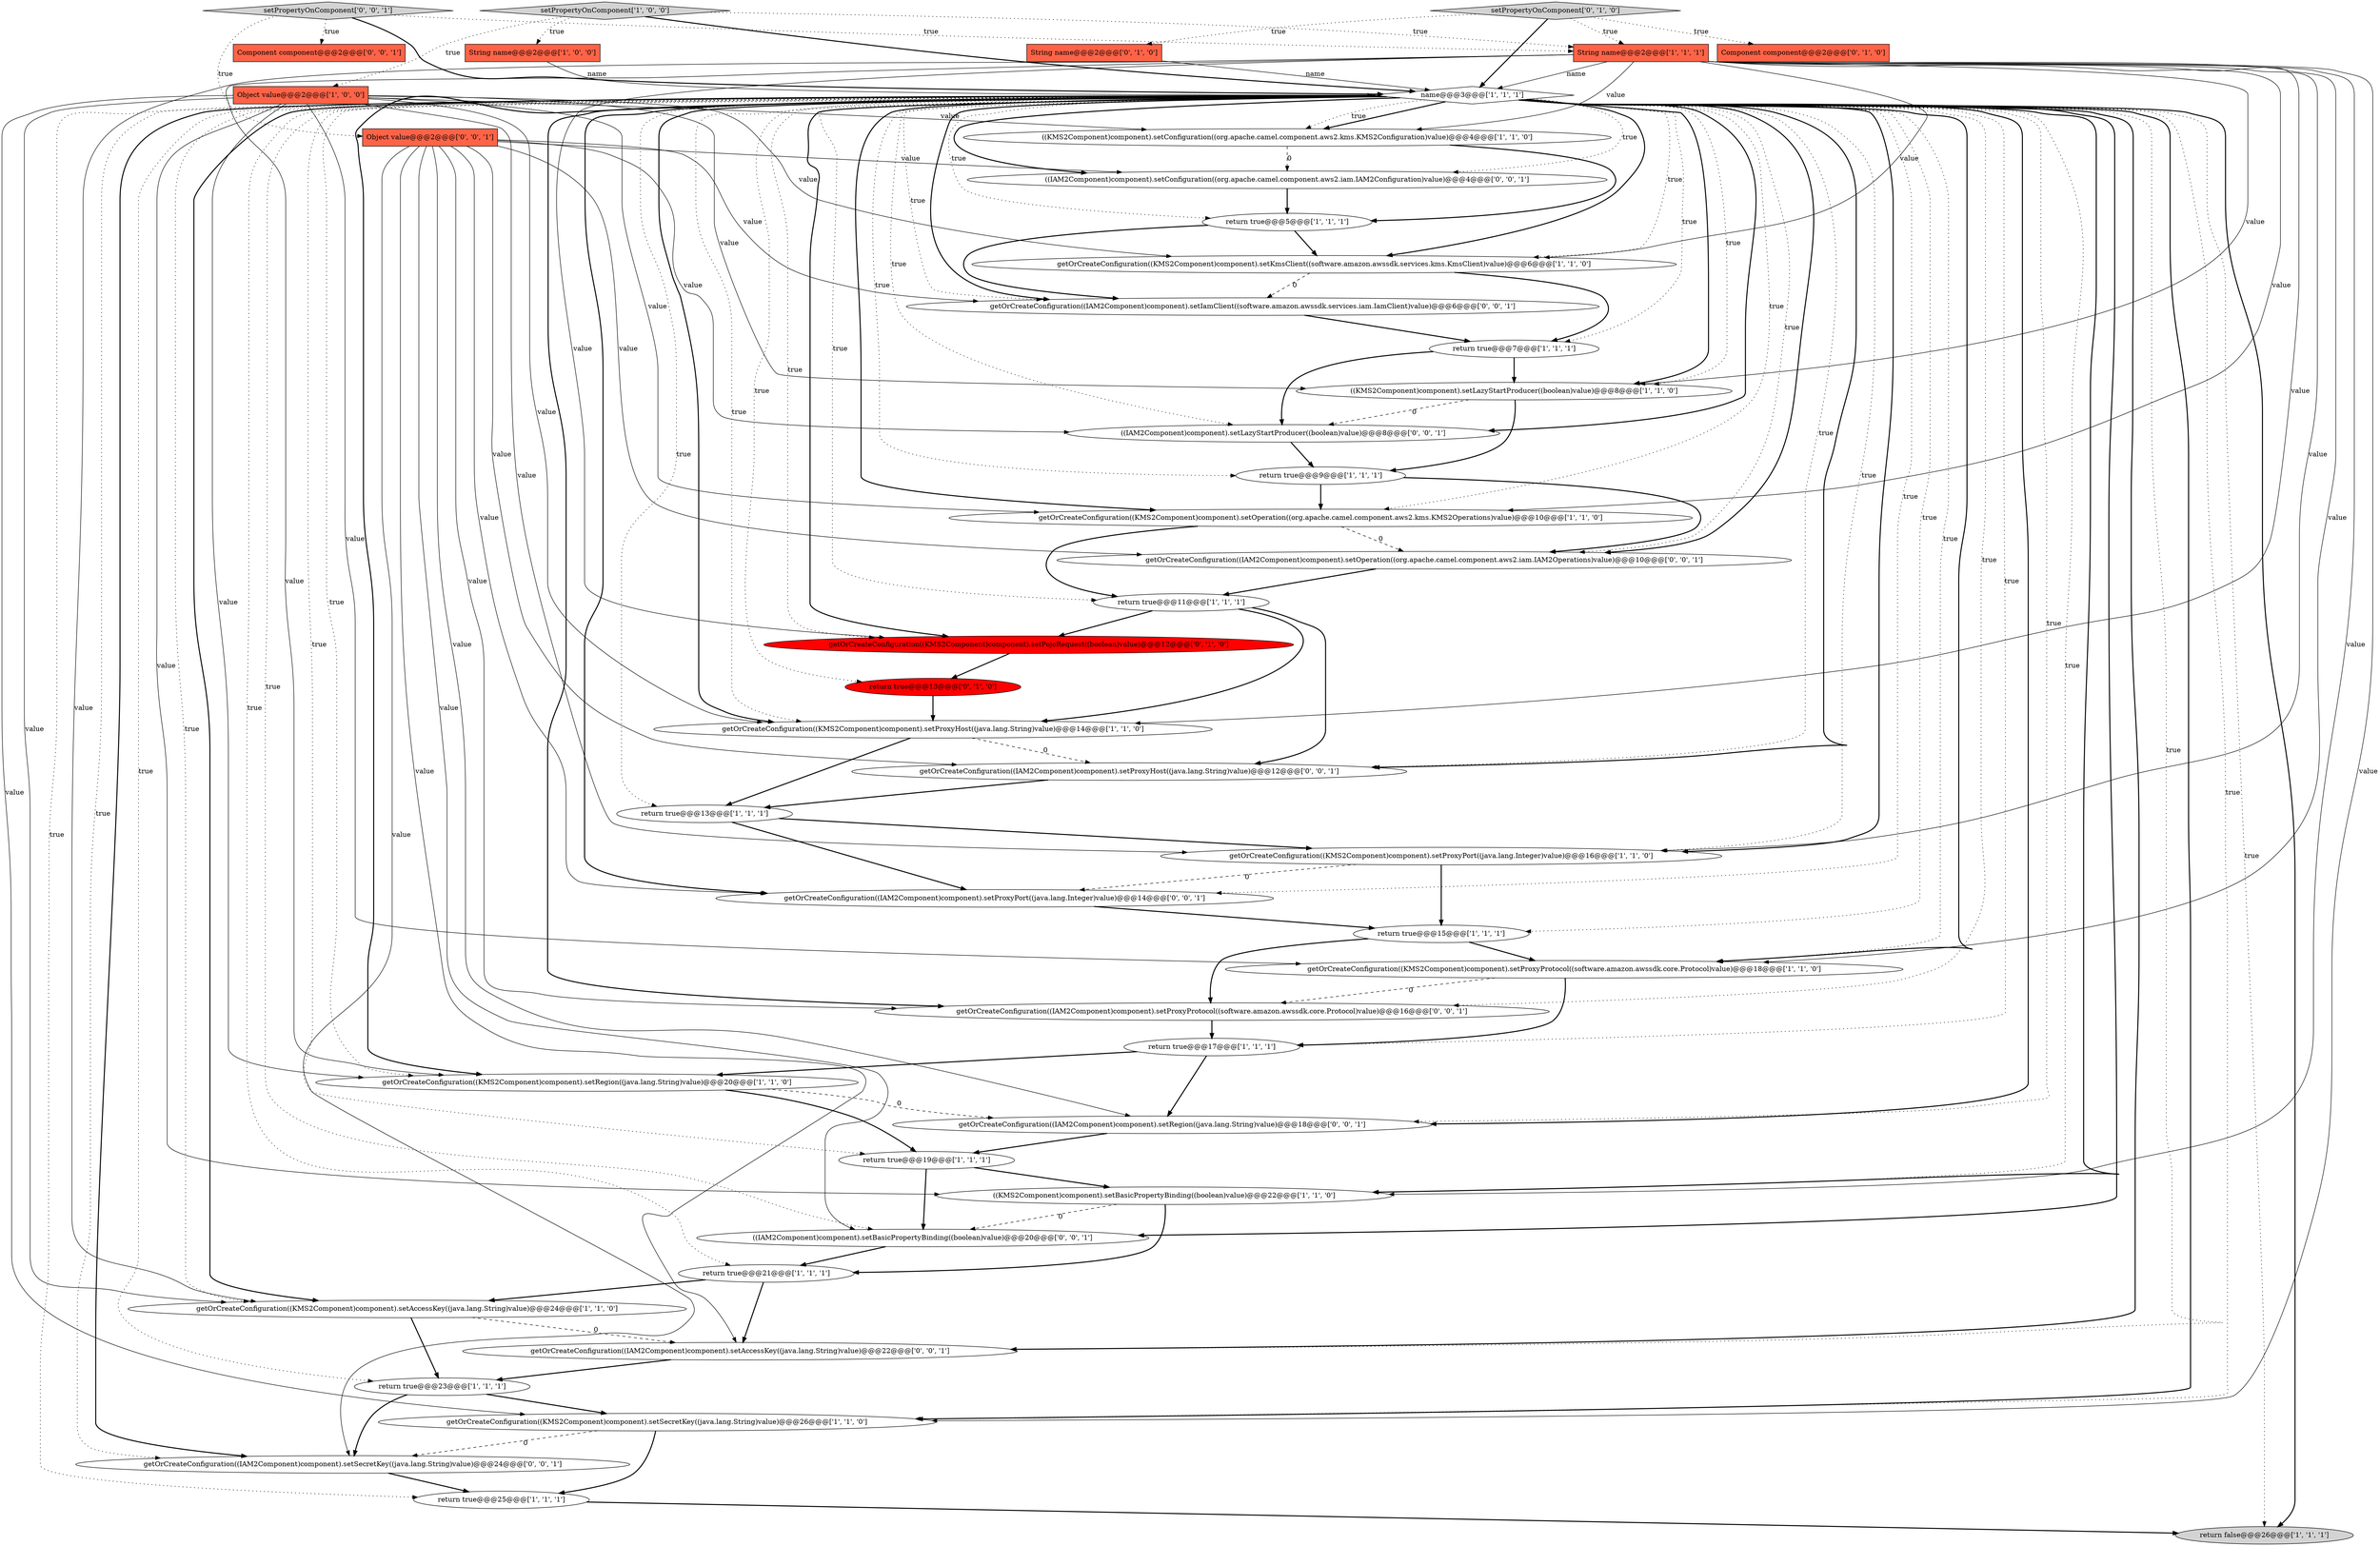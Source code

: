 digraph {
25 [style = filled, label = "getOrCreateConfiguration((KMS2Component)component).setKmsClient((software.amazon.awssdk.services.kms.KmsClient)value)@@@6@@@['1', '1', '0']", fillcolor = white, shape = ellipse image = "AAA0AAABBB1BBB"];
28 [style = filled, label = "setPropertyOnComponent['0', '1', '0']", fillcolor = lightgray, shape = diamond image = "AAA0AAABBB2BBB"];
30 [style = filled, label = "String name@@@2@@@['0', '1', '0']", fillcolor = tomato, shape = box image = "AAA0AAABBB2BBB"];
18 [style = filled, label = "return true@@@13@@@['1', '1', '1']", fillcolor = white, shape = ellipse image = "AAA0AAABBB1BBB"];
24 [style = filled, label = "((KMS2Component)component).setLazyStartProducer((boolean)value)@@@8@@@['1', '1', '0']", fillcolor = white, shape = ellipse image = "AAA0AAABBB1BBB"];
7 [style = filled, label = "((KMS2Component)component).setBasicPropertyBinding((boolean)value)@@@22@@@['1', '1', '0']", fillcolor = white, shape = ellipse image = "AAA0AAABBB1BBB"];
23 [style = filled, label = "getOrCreateConfiguration((KMS2Component)component).setSecretKey((java.lang.String)value)@@@26@@@['1', '1', '0']", fillcolor = white, shape = ellipse image = "AAA0AAABBB1BBB"];
35 [style = filled, label = "getOrCreateConfiguration((IAM2Component)component).setProxyHost((java.lang.String)value)@@@12@@@['0', '0', '1']", fillcolor = white, shape = ellipse image = "AAA0AAABBB3BBB"];
9 [style = filled, label = "return true@@@21@@@['1', '1', '1']", fillcolor = white, shape = ellipse image = "AAA0AAABBB1BBB"];
4 [style = filled, label = "((KMS2Component)component).setConfiguration((org.apache.camel.component.aws2.kms.KMS2Configuration)value)@@@4@@@['1', '1', '0']", fillcolor = white, shape = ellipse image = "AAA0AAABBB1BBB"];
27 [style = filled, label = "return true@@@11@@@['1', '1', '1']", fillcolor = white, shape = ellipse image = "AAA0AAABBB1BBB"];
10 [style = filled, label = "getOrCreateConfiguration((KMS2Component)component).setOperation((org.apache.camel.component.aws2.kms.KMS2Operations)value)@@@10@@@['1', '1', '0']", fillcolor = white, shape = ellipse image = "AAA0AAABBB1BBB"];
20 [style = filled, label = "return true@@@17@@@['1', '1', '1']", fillcolor = white, shape = ellipse image = "AAA0AAABBB1BBB"];
16 [style = filled, label = "return true@@@7@@@['1', '1', '1']", fillcolor = white, shape = ellipse image = "AAA0AAABBB1BBB"];
17 [style = filled, label = "return false@@@26@@@['1', '1', '1']", fillcolor = lightgray, shape = ellipse image = "AAA0AAABBB1BBB"];
22 [style = filled, label = "return true@@@19@@@['1', '1', '1']", fillcolor = white, shape = ellipse image = "AAA0AAABBB1BBB"];
32 [style = filled, label = "getOrCreateConfiguration((KMS2Component)component).setPojoRequest((boolean)value)@@@12@@@['0', '1', '0']", fillcolor = red, shape = ellipse image = "AAA1AAABBB2BBB"];
11 [style = filled, label = "getOrCreateConfiguration((KMS2Component)component).setProxyHost((java.lang.String)value)@@@14@@@['1', '1', '0']", fillcolor = white, shape = ellipse image = "AAA0AAABBB1BBB"];
6 [style = filled, label = "return true@@@5@@@['1', '1', '1']", fillcolor = white, shape = ellipse image = "AAA0AAABBB1BBB"];
37 [style = filled, label = "getOrCreateConfiguration((IAM2Component)component).setAccessKey((java.lang.String)value)@@@22@@@['0', '0', '1']", fillcolor = white, shape = ellipse image = "AAA0AAABBB3BBB"];
41 [style = filled, label = "Object value@@@2@@@['0', '0', '1']", fillcolor = tomato, shape = box image = "AAA0AAABBB3BBB"];
21 [style = filled, label = "Object value@@@2@@@['1', '0', '0']", fillcolor = tomato, shape = box image = "AAA0AAABBB1BBB"];
12 [style = filled, label = "getOrCreateConfiguration((KMS2Component)component).setProxyPort((java.lang.Integer)value)@@@16@@@['1', '1', '0']", fillcolor = white, shape = ellipse image = "AAA0AAABBB1BBB"];
13 [style = filled, label = "return true@@@15@@@['1', '1', '1']", fillcolor = white, shape = ellipse image = "AAA0AAABBB1BBB"];
44 [style = filled, label = "getOrCreateConfiguration((IAM2Component)component).setProxyPort((java.lang.Integer)value)@@@14@@@['0', '0', '1']", fillcolor = white, shape = ellipse image = "AAA0AAABBB3BBB"];
36 [style = filled, label = "getOrCreateConfiguration((IAM2Component)component).setRegion((java.lang.String)value)@@@18@@@['0', '0', '1']", fillcolor = white, shape = ellipse image = "AAA0AAABBB3BBB"];
26 [style = filled, label = "String name@@@2@@@['1', '1', '1']", fillcolor = tomato, shape = box image = "AAA0AAABBB1BBB"];
8 [style = filled, label = "String name@@@2@@@['1', '0', '0']", fillcolor = tomato, shape = box image = "AAA0AAABBB1BBB"];
3 [style = filled, label = "name@@@3@@@['1', '1', '1']", fillcolor = white, shape = diamond image = "AAA0AAABBB1BBB"];
1 [style = filled, label = "return true@@@25@@@['1', '1', '1']", fillcolor = white, shape = ellipse image = "AAA0AAABBB1BBB"];
40 [style = filled, label = "getOrCreateConfiguration((IAM2Component)component).setSecretKey((java.lang.String)value)@@@24@@@['0', '0', '1']", fillcolor = white, shape = ellipse image = "AAA0AAABBB3BBB"];
0 [style = filled, label = "getOrCreateConfiguration((KMS2Component)component).setProxyProtocol((software.amazon.awssdk.core.Protocol)value)@@@18@@@['1', '1', '0']", fillcolor = white, shape = ellipse image = "AAA0AAABBB1BBB"];
14 [style = filled, label = "getOrCreateConfiguration((KMS2Component)component).setAccessKey((java.lang.String)value)@@@24@@@['1', '1', '0']", fillcolor = white, shape = ellipse image = "AAA0AAABBB1BBB"];
19 [style = filled, label = "return true@@@23@@@['1', '1', '1']", fillcolor = white, shape = ellipse image = "AAA0AAABBB1BBB"];
34 [style = filled, label = "getOrCreateConfiguration((IAM2Component)component).setIamClient((software.amazon.awssdk.services.iam.IamClient)value)@@@6@@@['0', '0', '1']", fillcolor = white, shape = ellipse image = "AAA0AAABBB3BBB"];
33 [style = filled, label = "((IAM2Component)component).setLazyStartProducer((boolean)value)@@@8@@@['0', '0', '1']", fillcolor = white, shape = ellipse image = "AAA0AAABBB3BBB"];
39 [style = filled, label = "Component component@@@2@@@['0', '0', '1']", fillcolor = tomato, shape = box image = "AAA0AAABBB3BBB"];
15 [style = filled, label = "getOrCreateConfiguration((KMS2Component)component).setRegion((java.lang.String)value)@@@20@@@['1', '1', '0']", fillcolor = white, shape = ellipse image = "AAA0AAABBB1BBB"];
29 [style = filled, label = "return true@@@13@@@['0', '1', '0']", fillcolor = red, shape = ellipse image = "AAA1AAABBB2BBB"];
42 [style = filled, label = "((IAM2Component)component).setConfiguration((org.apache.camel.component.aws2.iam.IAM2Configuration)value)@@@4@@@['0', '0', '1']", fillcolor = white, shape = ellipse image = "AAA0AAABBB3BBB"];
2 [style = filled, label = "return true@@@9@@@['1', '1', '1']", fillcolor = white, shape = ellipse image = "AAA0AAABBB1BBB"];
38 [style = filled, label = "((IAM2Component)component).setBasicPropertyBinding((boolean)value)@@@20@@@['0', '0', '1']", fillcolor = white, shape = ellipse image = "AAA0AAABBB3BBB"];
45 [style = filled, label = "setPropertyOnComponent['0', '0', '1']", fillcolor = lightgray, shape = diamond image = "AAA0AAABBB3BBB"];
46 [style = filled, label = "getOrCreateConfiguration((IAM2Component)component).setProxyProtocol((software.amazon.awssdk.core.Protocol)value)@@@16@@@['0', '0', '1']", fillcolor = white, shape = ellipse image = "AAA0AAABBB3BBB"];
5 [style = filled, label = "setPropertyOnComponent['1', '0', '0']", fillcolor = lightgray, shape = diamond image = "AAA0AAABBB1BBB"];
31 [style = filled, label = "Component component@@@2@@@['0', '1', '0']", fillcolor = tomato, shape = box image = "AAA0AAABBB2BBB"];
43 [style = filled, label = "getOrCreateConfiguration((IAM2Component)component).setOperation((org.apache.camel.component.aws2.iam.IAM2Operations)value)@@@10@@@['0', '0', '1']", fillcolor = white, shape = ellipse image = "AAA0AAABBB3BBB"];
5->3 [style = bold, label=""];
27->32 [style = bold, label=""];
3->24 [style = bold, label=""];
41->40 [style = solid, label="value"];
3->33 [style = dotted, label="true"];
3->35 [style = dotted, label="true"];
3->6 [style = dotted, label="true"];
3->38 [style = bold, label=""];
21->12 [style = solid, label="value"];
3->40 [style = dotted, label="true"];
3->4 [style = bold, label=""];
3->25 [style = dotted, label="true"];
41->36 [style = solid, label="value"];
3->34 [style = dotted, label="true"];
9->37 [style = bold, label=""];
3->34 [style = bold, label=""];
3->35 [style = bold, label=""];
3->27 [style = dotted, label="true"];
7->9 [style = bold, label=""];
28->30 [style = dotted, label="true"];
3->36 [style = bold, label=""];
8->3 [style = solid, label="name"];
18->44 [style = bold, label=""];
41->37 [style = solid, label="value"];
26->25 [style = solid, label="value"];
3->0 [style = dotted, label="true"];
9->14 [style = bold, label=""];
12->44 [style = dashed, label="0"];
13->46 [style = bold, label=""];
26->10 [style = solid, label="value"];
26->11 [style = solid, label="value"];
41->35 [style = solid, label="value"];
28->3 [style = bold, label=""];
26->23 [style = solid, label="value"];
20->15 [style = bold, label=""];
41->34 [style = solid, label="value"];
26->15 [style = solid, label="value"];
3->42 [style = dotted, label="true"];
3->46 [style = bold, label=""];
3->7 [style = dotted, label="true"];
30->3 [style = solid, label="name"];
35->18 [style = bold, label=""];
25->34 [style = dashed, label="0"];
3->29 [style = dotted, label="true"];
21->10 [style = solid, label="value"];
24->33 [style = dashed, label="0"];
21->25 [style = solid, label="value"];
26->0 [style = solid, label="value"];
3->11 [style = bold, label=""];
18->12 [style = bold, label=""];
3->33 [style = bold, label=""];
15->36 [style = dashed, label="0"];
26->14 [style = solid, label="value"];
22->7 [style = bold, label=""];
26->3 [style = solid, label="name"];
3->0 [style = bold, label=""];
11->18 [style = bold, label=""];
1->17 [style = bold, label=""];
3->10 [style = bold, label=""];
22->38 [style = bold, label=""];
3->23 [style = bold, label=""];
27->11 [style = bold, label=""];
3->7 [style = bold, label=""];
21->15 [style = solid, label="value"];
16->33 [style = bold, label=""];
21->23 [style = solid, label="value"];
3->18 [style = dotted, label="true"];
43->27 [style = bold, label=""];
7->38 [style = dashed, label="0"];
41->43 [style = solid, label="value"];
45->39 [style = dotted, label="true"];
5->26 [style = dotted, label="true"];
0->20 [style = bold, label=""];
3->17 [style = dotted, label="true"];
46->20 [style = bold, label=""];
10->43 [style = dashed, label="0"];
5->8 [style = dotted, label="true"];
3->1 [style = dotted, label="true"];
29->11 [style = bold, label=""];
2->43 [style = bold, label=""];
13->0 [style = bold, label=""];
3->44 [style = dotted, label="true"];
3->23 [style = dotted, label="true"];
21->14 [style = solid, label="value"];
14->37 [style = dashed, label="0"];
3->37 [style = bold, label=""];
6->34 [style = bold, label=""];
26->4 [style = solid, label="value"];
23->40 [style = dashed, label="0"];
6->25 [style = bold, label=""];
16->24 [style = bold, label=""];
3->10 [style = dotted, label="true"];
38->9 [style = bold, label=""];
14->19 [style = bold, label=""];
3->37 [style = dotted, label="true"];
3->9 [style = dotted, label="true"];
3->43 [style = dotted, label="true"];
3->12 [style = bold, label=""];
2->10 [style = bold, label=""];
25->16 [style = bold, label=""];
45->41 [style = dotted, label="true"];
3->42 [style = bold, label=""];
41->42 [style = solid, label="value"];
27->35 [style = bold, label=""];
3->14 [style = dotted, label="true"];
3->24 [style = dotted, label="true"];
15->22 [style = bold, label=""];
12->13 [style = bold, label=""];
3->44 [style = bold, label=""];
3->46 [style = dotted, label="true"];
3->38 [style = dotted, label="true"];
34->16 [style = bold, label=""];
3->15 [style = dotted, label="true"];
45->26 [style = dotted, label="true"];
26->12 [style = solid, label="value"];
3->17 [style = bold, label=""];
5->21 [style = dotted, label="true"];
41->44 [style = solid, label="value"];
21->24 [style = solid, label="value"];
19->40 [style = bold, label=""];
0->46 [style = dashed, label="0"];
26->32 [style = solid, label="value"];
21->4 [style = solid, label="value"];
21->0 [style = solid, label="value"];
33->2 [style = bold, label=""];
20->36 [style = bold, label=""];
26->24 [style = solid, label="value"];
3->13 [style = dotted, label="true"];
3->11 [style = dotted, label="true"];
28->31 [style = dotted, label="true"];
3->32 [style = dotted, label="true"];
21->7 [style = solid, label="value"];
24->2 [style = bold, label=""];
3->40 [style = bold, label=""];
4->6 [style = bold, label=""];
45->3 [style = bold, label=""];
3->36 [style = dotted, label="true"];
3->25 [style = bold, label=""];
10->27 [style = bold, label=""];
3->14 [style = bold, label=""];
3->4 [style = dotted, label="true"];
3->15 [style = bold, label=""];
26->7 [style = solid, label="value"];
32->29 [style = bold, label=""];
40->1 [style = bold, label=""];
21->11 [style = solid, label="value"];
3->19 [style = dotted, label="true"];
41->46 [style = solid, label="value"];
41->38 [style = solid, label="value"];
42->6 [style = bold, label=""];
3->12 [style = dotted, label="true"];
19->23 [style = bold, label=""];
28->26 [style = dotted, label="true"];
41->33 [style = solid, label="value"];
3->22 [style = dotted, label="true"];
4->42 [style = dashed, label="0"];
23->1 [style = bold, label=""];
44->13 [style = bold, label=""];
3->43 [style = bold, label=""];
37->19 [style = bold, label=""];
3->32 [style = bold, label=""];
3->16 [style = dotted, label="true"];
11->35 [style = dashed, label="0"];
3->2 [style = dotted, label="true"];
3->20 [style = dotted, label="true"];
36->22 [style = bold, label=""];
}
